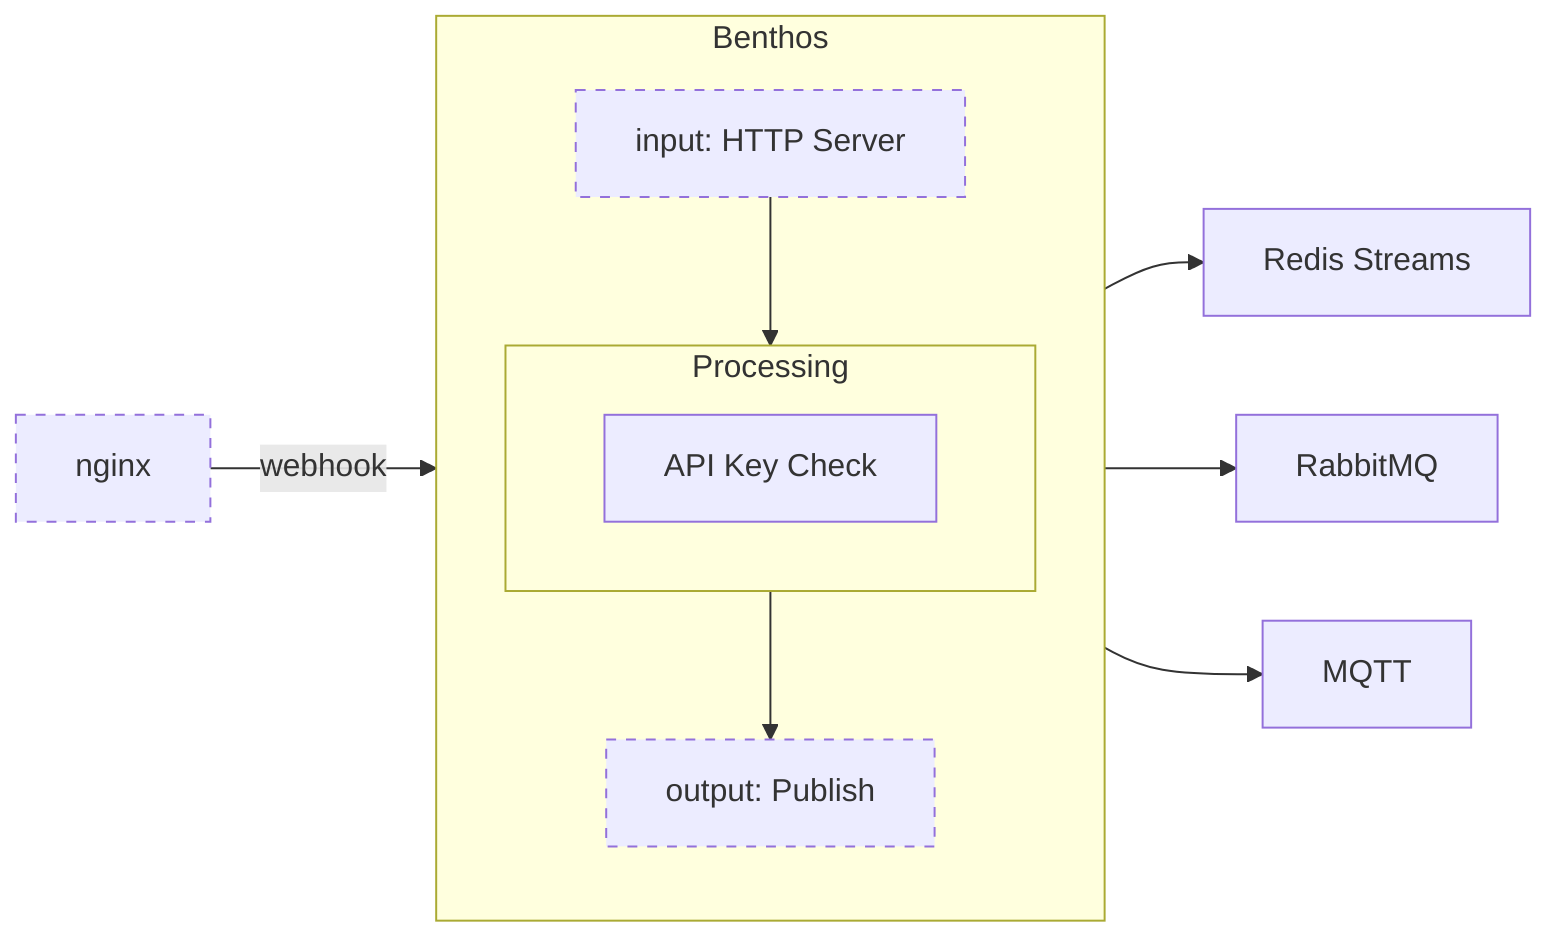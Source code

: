 flowchart LR
  nginx
  style nginx stroke-dasharray: 5 5

  nginx -- webhook --> ingest

  subgraph ingest[Benthos]
    direction TB

    ingest_inputs[input: HTTP Server]
    style ingest_inputs stroke-dasharray: 5 5

    ingest_outputs[output: Publish]
    style ingest_outputs stroke-dasharray: 5 5

    subgraph ingest_processing[Processing]
      check[API Key Check]
    end

    ingest_inputs --> ingest_processing
    ingest_processing --> ingest_outputs
  end

  redis[Redis Streams]
  amqp[RabbitMQ]
  mqtt[MQTT]

  ingest --> redis
  ingest --> amqp
  ingest --> mqtt